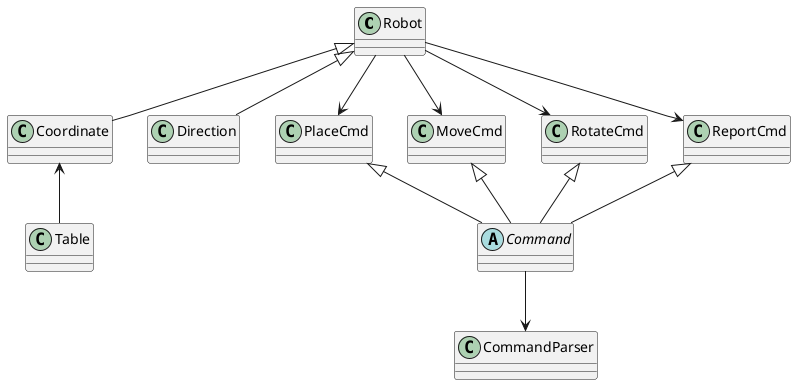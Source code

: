 @startuml
' incomplete diagram
class Robot
class Coordinate
class Direction
class Table
abstract Command
class PlaceCmd 
class MoveCmd 
class RotateCmd
class ReportCmd
class CommandParser


Robot <|-- Coordinate
Robot <|-- Direction
Coordinate <-- Table
Robot --> PlaceCmd
Robot --> MoveCmd
Robot --> RotateCmd
Robot --> ReportCmd

PlaceCmd <|-- Command
MoveCmd <|-- Command
RotateCmd <|-- Command
ReportCmd <|-- Command
Command --> CommandParser
@enduml